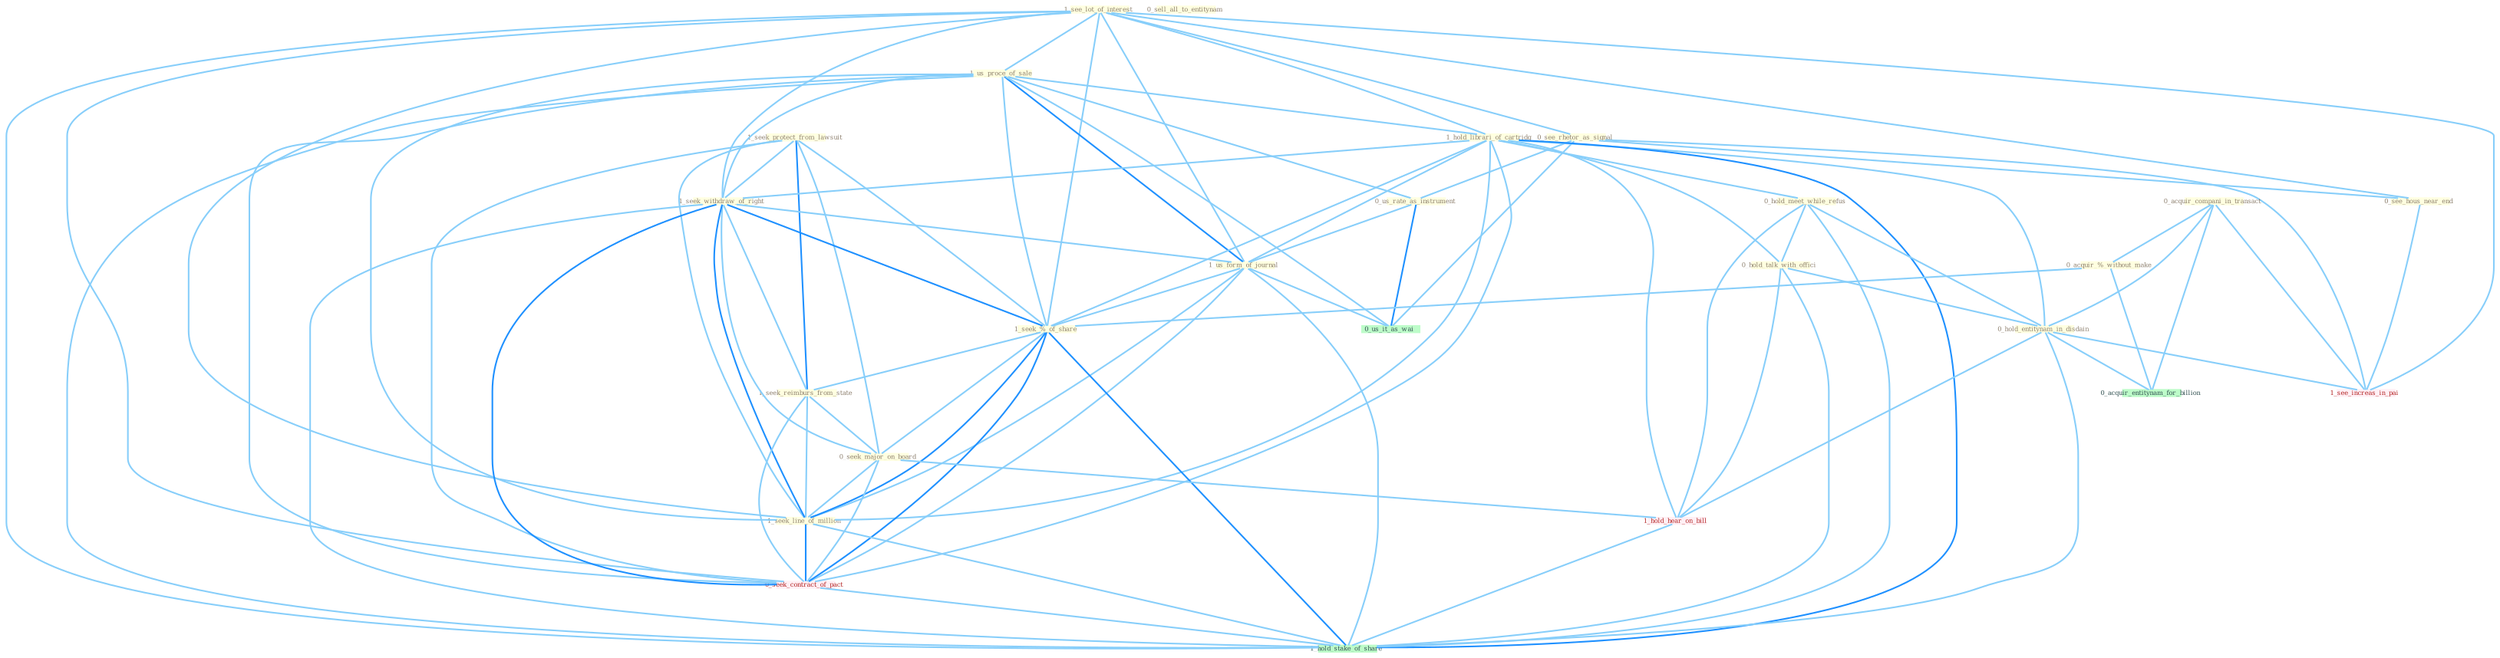 Graph G{ 
    node
    [shape=polygon,style=filled,width=.5,height=.06,color="#BDFCC9",fixedsize=true,fontsize=4,
    fontcolor="#2f4f4f"];
    {node
    [color="#ffffe0", fontcolor="#8b7d6b"] "1_seek_protect_from_lawsuit " "0_sell_all_to_entitynam " "1_see_lot_of_interest " "0_see_rhetor_as_signal " "1_us_proce_of_sale " "0_acquir_compani_in_transact " "1_hold_librari_of_cartridg " "0_us_rate_as_instrument " "0_acquir_%_without_make " "0_hold_meet_while_refus " "0_hold_talk_with_offici " "0_see_hous_near_end " "0_hold_entitynam_in_disdain " "1_seek_withdraw_of_right " "1_us_form_of_journal " "1_seek_%_of_share " "1_seek_reimburs_from_state " "0_seek_major_on_board " "1_seek_line_of_million "}
{node [color="#fff0f5", fontcolor="#b22222"] "0_seek_contract_of_pact " "1_see_increas_in_pai " "1_hold_hear_on_bill "}
edge [color="#B0E2FF"];

	"1_seek_protect_from_lawsuit " -- "1_seek_withdraw_of_right " [w="1", color="#87cefa" ];
	"1_seek_protect_from_lawsuit " -- "1_seek_%_of_share " [w="1", color="#87cefa" ];
	"1_seek_protect_from_lawsuit " -- "1_seek_reimburs_from_state " [w="2", color="#1e90ff" , len=0.8];
	"1_seek_protect_from_lawsuit " -- "0_seek_major_on_board " [w="1", color="#87cefa" ];
	"1_seek_protect_from_lawsuit " -- "1_seek_line_of_million " [w="1", color="#87cefa" ];
	"1_seek_protect_from_lawsuit " -- "0_seek_contract_of_pact " [w="1", color="#87cefa" ];
	"1_see_lot_of_interest " -- "0_see_rhetor_as_signal " [w="1", color="#87cefa" ];
	"1_see_lot_of_interest " -- "1_us_proce_of_sale " [w="1", color="#87cefa" ];
	"1_see_lot_of_interest " -- "1_hold_librari_of_cartridg " [w="1", color="#87cefa" ];
	"1_see_lot_of_interest " -- "0_see_hous_near_end " [w="1", color="#87cefa" ];
	"1_see_lot_of_interest " -- "1_seek_withdraw_of_right " [w="1", color="#87cefa" ];
	"1_see_lot_of_interest " -- "1_us_form_of_journal " [w="1", color="#87cefa" ];
	"1_see_lot_of_interest " -- "1_seek_%_of_share " [w="1", color="#87cefa" ];
	"1_see_lot_of_interest " -- "1_seek_line_of_million " [w="1", color="#87cefa" ];
	"1_see_lot_of_interest " -- "0_seek_contract_of_pact " [w="1", color="#87cefa" ];
	"1_see_lot_of_interest " -- "1_see_increas_in_pai " [w="1", color="#87cefa" ];
	"1_see_lot_of_interest " -- "1_hold_stake_of_share " [w="1", color="#87cefa" ];
	"0_see_rhetor_as_signal " -- "0_us_rate_as_instrument " [w="1", color="#87cefa" ];
	"0_see_rhetor_as_signal " -- "0_see_hous_near_end " [w="1", color="#87cefa" ];
	"0_see_rhetor_as_signal " -- "0_us_it_as_wai " [w="1", color="#87cefa" ];
	"0_see_rhetor_as_signal " -- "1_see_increas_in_pai " [w="1", color="#87cefa" ];
	"1_us_proce_of_sale " -- "1_hold_librari_of_cartridg " [w="1", color="#87cefa" ];
	"1_us_proce_of_sale " -- "0_us_rate_as_instrument " [w="1", color="#87cefa" ];
	"1_us_proce_of_sale " -- "1_seek_withdraw_of_right " [w="1", color="#87cefa" ];
	"1_us_proce_of_sale " -- "1_us_form_of_journal " [w="2", color="#1e90ff" , len=0.8];
	"1_us_proce_of_sale " -- "1_seek_%_of_share " [w="1", color="#87cefa" ];
	"1_us_proce_of_sale " -- "1_seek_line_of_million " [w="1", color="#87cefa" ];
	"1_us_proce_of_sale " -- "0_seek_contract_of_pact " [w="1", color="#87cefa" ];
	"1_us_proce_of_sale " -- "0_us_it_as_wai " [w="1", color="#87cefa" ];
	"1_us_proce_of_sale " -- "1_hold_stake_of_share " [w="1", color="#87cefa" ];
	"0_acquir_compani_in_transact " -- "0_acquir_%_without_make " [w="1", color="#87cefa" ];
	"0_acquir_compani_in_transact " -- "0_hold_entitynam_in_disdain " [w="1", color="#87cefa" ];
	"0_acquir_compani_in_transact " -- "0_acquir_entitynam_for_billion " [w="1", color="#87cefa" ];
	"0_acquir_compani_in_transact " -- "1_see_increas_in_pai " [w="1", color="#87cefa" ];
	"1_hold_librari_of_cartridg " -- "0_hold_meet_while_refus " [w="1", color="#87cefa" ];
	"1_hold_librari_of_cartridg " -- "0_hold_talk_with_offici " [w="1", color="#87cefa" ];
	"1_hold_librari_of_cartridg " -- "0_hold_entitynam_in_disdain " [w="1", color="#87cefa" ];
	"1_hold_librari_of_cartridg " -- "1_seek_withdraw_of_right " [w="1", color="#87cefa" ];
	"1_hold_librari_of_cartridg " -- "1_us_form_of_journal " [w="1", color="#87cefa" ];
	"1_hold_librari_of_cartridg " -- "1_seek_%_of_share " [w="1", color="#87cefa" ];
	"1_hold_librari_of_cartridg " -- "1_seek_line_of_million " [w="1", color="#87cefa" ];
	"1_hold_librari_of_cartridg " -- "0_seek_contract_of_pact " [w="1", color="#87cefa" ];
	"1_hold_librari_of_cartridg " -- "1_hold_hear_on_bill " [w="1", color="#87cefa" ];
	"1_hold_librari_of_cartridg " -- "1_hold_stake_of_share " [w="2", color="#1e90ff" , len=0.8];
	"0_us_rate_as_instrument " -- "1_us_form_of_journal " [w="1", color="#87cefa" ];
	"0_us_rate_as_instrument " -- "0_us_it_as_wai " [w="2", color="#1e90ff" , len=0.8];
	"0_acquir_%_without_make " -- "1_seek_%_of_share " [w="1", color="#87cefa" ];
	"0_acquir_%_without_make " -- "0_acquir_entitynam_for_billion " [w="1", color="#87cefa" ];
	"0_hold_meet_while_refus " -- "0_hold_talk_with_offici " [w="1", color="#87cefa" ];
	"0_hold_meet_while_refus " -- "0_hold_entitynam_in_disdain " [w="1", color="#87cefa" ];
	"0_hold_meet_while_refus " -- "1_hold_hear_on_bill " [w="1", color="#87cefa" ];
	"0_hold_meet_while_refus " -- "1_hold_stake_of_share " [w="1", color="#87cefa" ];
	"0_hold_talk_with_offici " -- "0_hold_entitynam_in_disdain " [w="1", color="#87cefa" ];
	"0_hold_talk_with_offici " -- "1_hold_hear_on_bill " [w="1", color="#87cefa" ];
	"0_hold_talk_with_offici " -- "1_hold_stake_of_share " [w="1", color="#87cefa" ];
	"0_see_hous_near_end " -- "1_see_increas_in_pai " [w="1", color="#87cefa" ];
	"0_hold_entitynam_in_disdain " -- "0_acquir_entitynam_for_billion " [w="1", color="#87cefa" ];
	"0_hold_entitynam_in_disdain " -- "1_see_increas_in_pai " [w="1", color="#87cefa" ];
	"0_hold_entitynam_in_disdain " -- "1_hold_hear_on_bill " [w="1", color="#87cefa" ];
	"0_hold_entitynam_in_disdain " -- "1_hold_stake_of_share " [w="1", color="#87cefa" ];
	"1_seek_withdraw_of_right " -- "1_us_form_of_journal " [w="1", color="#87cefa" ];
	"1_seek_withdraw_of_right " -- "1_seek_%_of_share " [w="2", color="#1e90ff" , len=0.8];
	"1_seek_withdraw_of_right " -- "1_seek_reimburs_from_state " [w="1", color="#87cefa" ];
	"1_seek_withdraw_of_right " -- "0_seek_major_on_board " [w="1", color="#87cefa" ];
	"1_seek_withdraw_of_right " -- "1_seek_line_of_million " [w="2", color="#1e90ff" , len=0.8];
	"1_seek_withdraw_of_right " -- "0_seek_contract_of_pact " [w="2", color="#1e90ff" , len=0.8];
	"1_seek_withdraw_of_right " -- "1_hold_stake_of_share " [w="1", color="#87cefa" ];
	"1_us_form_of_journal " -- "1_seek_%_of_share " [w="1", color="#87cefa" ];
	"1_us_form_of_journal " -- "1_seek_line_of_million " [w="1", color="#87cefa" ];
	"1_us_form_of_journal " -- "0_seek_contract_of_pact " [w="1", color="#87cefa" ];
	"1_us_form_of_journal " -- "0_us_it_as_wai " [w="1", color="#87cefa" ];
	"1_us_form_of_journal " -- "1_hold_stake_of_share " [w="1", color="#87cefa" ];
	"1_seek_%_of_share " -- "1_seek_reimburs_from_state " [w="1", color="#87cefa" ];
	"1_seek_%_of_share " -- "0_seek_major_on_board " [w="1", color="#87cefa" ];
	"1_seek_%_of_share " -- "1_seek_line_of_million " [w="2", color="#1e90ff" , len=0.8];
	"1_seek_%_of_share " -- "0_seek_contract_of_pact " [w="2", color="#1e90ff" , len=0.8];
	"1_seek_%_of_share " -- "1_hold_stake_of_share " [w="2", color="#1e90ff" , len=0.8];
	"1_seek_reimburs_from_state " -- "0_seek_major_on_board " [w="1", color="#87cefa" ];
	"1_seek_reimburs_from_state " -- "1_seek_line_of_million " [w="1", color="#87cefa" ];
	"1_seek_reimburs_from_state " -- "0_seek_contract_of_pact " [w="1", color="#87cefa" ];
	"0_seek_major_on_board " -- "1_seek_line_of_million " [w="1", color="#87cefa" ];
	"0_seek_major_on_board " -- "0_seek_contract_of_pact " [w="1", color="#87cefa" ];
	"0_seek_major_on_board " -- "1_hold_hear_on_bill " [w="1", color="#87cefa" ];
	"1_seek_line_of_million " -- "0_seek_contract_of_pact " [w="2", color="#1e90ff" , len=0.8];
	"1_seek_line_of_million " -- "1_hold_stake_of_share " [w="1", color="#87cefa" ];
	"0_seek_contract_of_pact " -- "1_hold_stake_of_share " [w="1", color="#87cefa" ];
	"1_hold_hear_on_bill " -- "1_hold_stake_of_share " [w="1", color="#87cefa" ];
}
